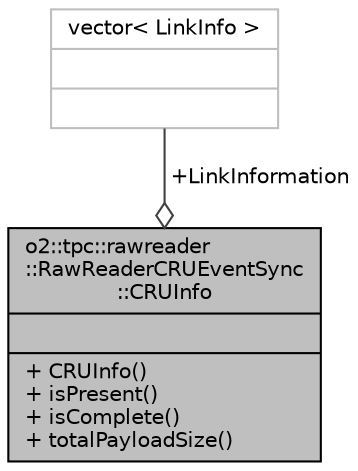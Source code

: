 digraph "o2::tpc::rawreader::RawReaderCRUEventSync::CRUInfo"
{
 // INTERACTIVE_SVG=YES
  bgcolor="transparent";
  edge [fontname="Helvetica",fontsize="10",labelfontname="Helvetica",labelfontsize="10"];
  node [fontname="Helvetica",fontsize="10",shape=record];
  Node1 [label="{o2::tpc::rawreader\l::RawReaderCRUEventSync\l::CRUInfo\n||+ CRUInfo()\l+ isPresent()\l+ isComplete()\l+ totalPayloadSize()\l}",height=0.2,width=0.4,color="black", fillcolor="grey75", style="filled", fontcolor="black"];
  Node2 -> Node1 [color="grey25",fontsize="10",style="solid",label=" +LinkInformation" ,arrowhead="odiamond",fontname="Helvetica"];
  Node2 [label="{vector\< LinkInfo \>\n||}",height=0.2,width=0.4,color="grey75"];
}
